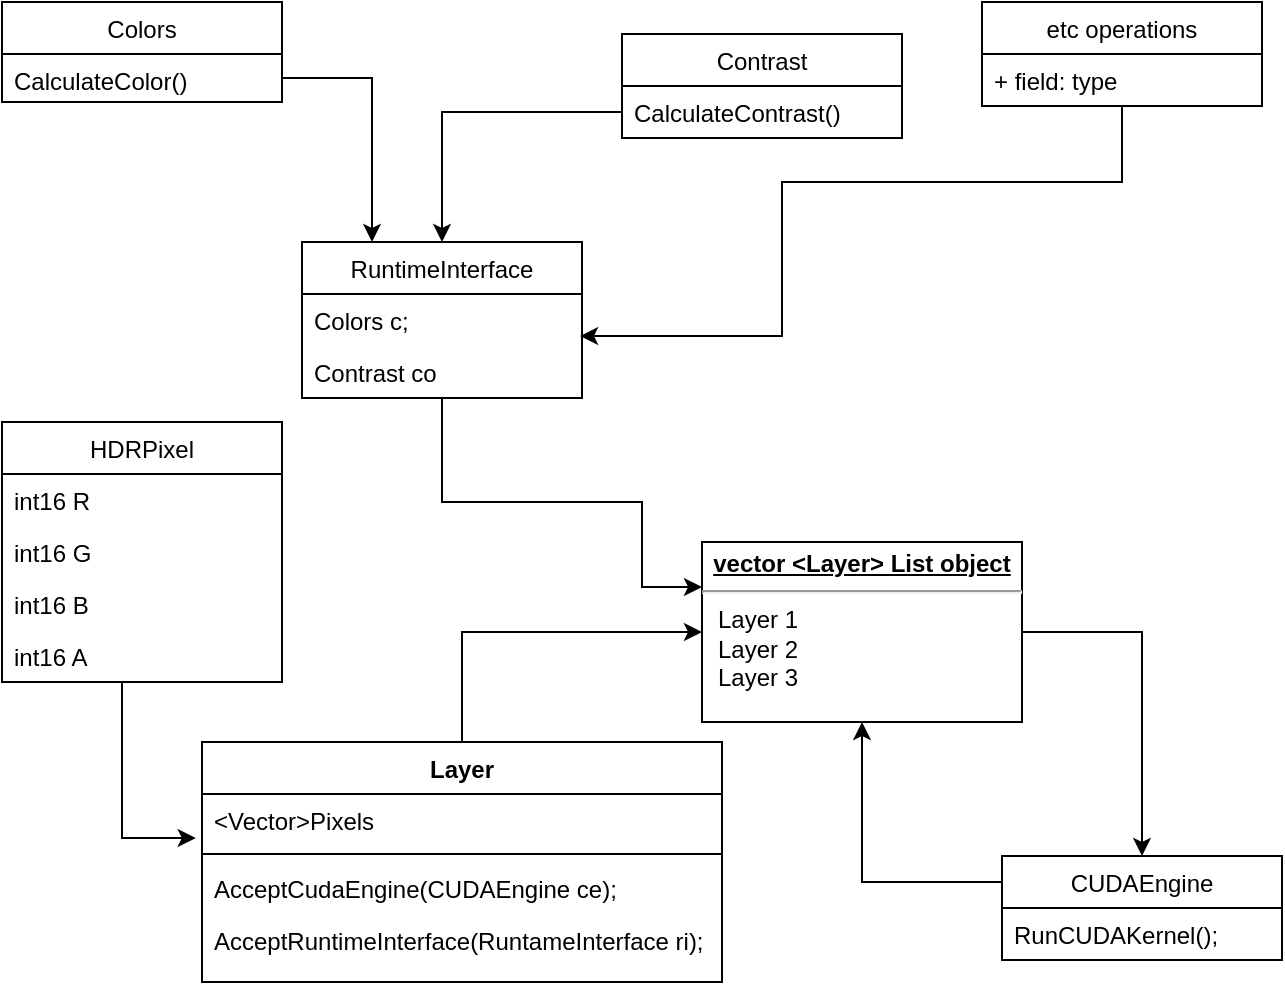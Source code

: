 <mxfile version="14.5.1" type="device"><diagram id="C5RBs43oDa-KdzZeNtuy" name="Page-1"><mxGraphModel dx="782" dy="738" grid="1" gridSize="10" guides="1" tooltips="1" connect="1" arrows="1" fold="1" page="1" pageScale="1" pageWidth="827" pageHeight="1169" math="0" shadow="0"><root><mxCell id="WIyWlLk6GJQsqaUBKTNV-0"/><mxCell id="WIyWlLk6GJQsqaUBKTNV-1" parent="WIyWlLk6GJQsqaUBKTNV-0"/><mxCell id="Zcs3vV8AIRVXmqR0YoxY-12" style="edgeStyle=orthogonalEdgeStyle;rounded=0;orthogonalLoop=1;jettySize=auto;html=1;exitX=0.5;exitY=0;exitDx=0;exitDy=0;entryX=0;entryY=0.5;entryDx=0;entryDy=0;" parent="WIyWlLk6GJQsqaUBKTNV-1" source="Zcs3vV8AIRVXmqR0YoxY-0" target="Zcs3vV8AIRVXmqR0YoxY-11" edge="1"><mxGeometry relative="1" as="geometry"/></mxCell><mxCell id="Zcs3vV8AIRVXmqR0YoxY-0" value="Layer" style="swimlane;fontStyle=1;align=center;verticalAlign=top;childLayout=stackLayout;horizontal=1;startSize=26;horizontalStack=0;resizeParent=1;resizeParentMax=0;resizeLast=0;collapsible=1;marginBottom=0;" parent="WIyWlLk6GJQsqaUBKTNV-1" vertex="1"><mxGeometry x="140" y="380" width="260" height="120" as="geometry"/></mxCell><mxCell id="Zcs3vV8AIRVXmqR0YoxY-1" value="&lt;Vector&gt;Pixels" style="text;strokeColor=none;fillColor=none;align=left;verticalAlign=top;spacingLeft=4;spacingRight=4;overflow=hidden;rotatable=0;points=[[0,0.5],[1,0.5]];portConstraint=eastwest;" parent="Zcs3vV8AIRVXmqR0YoxY-0" vertex="1"><mxGeometry y="26" width="260" height="26" as="geometry"/></mxCell><mxCell id="Zcs3vV8AIRVXmqR0YoxY-2" value="" style="line;strokeWidth=1;fillColor=none;align=left;verticalAlign=middle;spacingTop=-1;spacingLeft=3;spacingRight=3;rotatable=0;labelPosition=right;points=[];portConstraint=eastwest;" parent="Zcs3vV8AIRVXmqR0YoxY-0" vertex="1"><mxGeometry y="52" width="260" height="8" as="geometry"/></mxCell><mxCell id="12_ceGbnjQAuEtW72OeE-2" value="AcceptCudaEngine(CUDAEngine ce);" style="text;strokeColor=none;fillColor=none;align=left;verticalAlign=top;spacingLeft=4;spacingRight=4;overflow=hidden;rotatable=0;points=[[0,0.5],[1,0.5]];portConstraint=eastwest;" parent="Zcs3vV8AIRVXmqR0YoxY-0" vertex="1"><mxGeometry y="60" width="260" height="26" as="geometry"/></mxCell><mxCell id="12_ceGbnjQAuEtW72OeE-24" value="AcceptRuntimeInterface(RuntameInterface ri);" style="text;strokeColor=none;fillColor=none;align=left;verticalAlign=top;spacingLeft=4;spacingRight=4;overflow=hidden;rotatable=0;points=[[0,0.5],[1,0.5]];portConstraint=eastwest;" parent="Zcs3vV8AIRVXmqR0YoxY-0" vertex="1"><mxGeometry y="86" width="260" height="34" as="geometry"/></mxCell><mxCell id="Zcs3vV8AIRVXmqR0YoxY-15" style="edgeStyle=orthogonalEdgeStyle;rounded=0;orthogonalLoop=1;jettySize=auto;html=1;exitX=0;exitY=0.25;exitDx=0;exitDy=0;" parent="WIyWlLk6GJQsqaUBKTNV-1" source="Zcs3vV8AIRVXmqR0YoxY-7" target="Zcs3vV8AIRVXmqR0YoxY-11" edge="1"><mxGeometry relative="1" as="geometry"/></mxCell><mxCell id="Zcs3vV8AIRVXmqR0YoxY-7" value="CUDAEngine" style="swimlane;fontStyle=0;childLayout=stackLayout;horizontal=1;startSize=26;fillColor=none;horizontalStack=0;resizeParent=1;resizeParentMax=0;resizeLast=0;collapsible=1;marginBottom=0;" parent="WIyWlLk6GJQsqaUBKTNV-1" vertex="1"><mxGeometry x="540" y="437" width="140" height="52" as="geometry"/></mxCell><mxCell id="Zcs3vV8AIRVXmqR0YoxY-8" value="RunCUDAKernel();" style="text;strokeColor=none;fillColor=none;align=left;verticalAlign=top;spacingLeft=4;spacingRight=4;overflow=hidden;rotatable=0;points=[[0,0.5],[1,0.5]];portConstraint=eastwest;" parent="Zcs3vV8AIRVXmqR0YoxY-7" vertex="1"><mxGeometry y="26" width="140" height="26" as="geometry"/></mxCell><mxCell id="Zcs3vV8AIRVXmqR0YoxY-13" style="edgeStyle=orthogonalEdgeStyle;rounded=0;orthogonalLoop=1;jettySize=auto;html=1;exitX=1;exitY=0.5;exitDx=0;exitDy=0;entryX=0.5;entryY=0;entryDx=0;entryDy=0;" parent="WIyWlLk6GJQsqaUBKTNV-1" source="Zcs3vV8AIRVXmqR0YoxY-11" target="Zcs3vV8AIRVXmqR0YoxY-7" edge="1"><mxGeometry relative="1" as="geometry"/></mxCell><mxCell id="Zcs3vV8AIRVXmqR0YoxY-11" value="&lt;p style=&quot;margin: 0px ; margin-top: 4px ; text-align: center ; text-decoration: underline&quot;&gt;&lt;b&gt;vector &amp;lt;Layer&amp;gt; List object&lt;/b&gt;&lt;/p&gt;&lt;hr&gt;&lt;p style=&quot;margin: 0px ; margin-left: 8px&quot;&gt;Layer 1&lt;/p&gt;&lt;p style=&quot;margin: 0px ; margin-left: 8px&quot;&gt;Layer 2&lt;/p&gt;&lt;p style=&quot;margin: 0px ; margin-left: 8px&quot;&gt;Layer 3&lt;/p&gt;" style="verticalAlign=top;align=left;overflow=fill;fontSize=12;fontFamily=Helvetica;html=1;" parent="WIyWlLk6GJQsqaUBKTNV-1" vertex="1"><mxGeometry x="390" y="280" width="160" height="90" as="geometry"/></mxCell><mxCell id="12_ceGbnjQAuEtW72OeE-19" style="edgeStyle=orthogonalEdgeStyle;rounded=0;orthogonalLoop=1;jettySize=auto;html=1;entryX=0;entryY=0.25;entryDx=0;entryDy=0;" parent="WIyWlLk6GJQsqaUBKTNV-1" source="12_ceGbnjQAuEtW72OeE-3" target="Zcs3vV8AIRVXmqR0YoxY-11" edge="1"><mxGeometry relative="1" as="geometry"><Array as="points"><mxPoint x="260" y="260"/><mxPoint x="360" y="260"/><mxPoint x="360" y="303"/></Array></mxGeometry></mxCell><mxCell id="12_ceGbnjQAuEtW72OeE-3" value="RuntimeInterface" style="swimlane;fontStyle=0;childLayout=stackLayout;horizontal=1;startSize=26;fillColor=none;horizontalStack=0;resizeParent=1;resizeParentMax=0;resizeLast=0;collapsible=1;marginBottom=0;" parent="WIyWlLk6GJQsqaUBKTNV-1" vertex="1"><mxGeometry x="190" y="130" width="140" height="78" as="geometry"/></mxCell><mxCell id="12_ceGbnjQAuEtW72OeE-4" value="Colors c;" style="text;strokeColor=none;fillColor=none;align=left;verticalAlign=top;spacingLeft=4;spacingRight=4;overflow=hidden;rotatable=0;points=[[0,0.5],[1,0.5]];portConstraint=eastwest;" parent="12_ceGbnjQAuEtW72OeE-3" vertex="1"><mxGeometry y="26" width="140" height="26" as="geometry"/></mxCell><mxCell id="12_ceGbnjQAuEtW72OeE-5" value="Contrast co" style="text;strokeColor=none;fillColor=none;align=left;verticalAlign=top;spacingLeft=4;spacingRight=4;overflow=hidden;rotatable=0;points=[[0,0.5],[1,0.5]];portConstraint=eastwest;" parent="12_ceGbnjQAuEtW72OeE-3" vertex="1"><mxGeometry y="52" width="140" height="26" as="geometry"/></mxCell><mxCell id="12_ceGbnjQAuEtW72OeE-7" value="Colors" style="swimlane;fontStyle=0;childLayout=stackLayout;horizontal=1;startSize=26;fillColor=none;horizontalStack=0;resizeParent=1;resizeParentMax=0;resizeLast=0;collapsible=1;marginBottom=0;" parent="WIyWlLk6GJQsqaUBKTNV-1" vertex="1"><mxGeometry x="40" y="10" width="140" height="50" as="geometry"/></mxCell><mxCell id="12_ceGbnjQAuEtW72OeE-9" value="CalculateColor()" style="text;strokeColor=none;fillColor=none;align=left;verticalAlign=top;spacingLeft=4;spacingRight=4;overflow=hidden;rotatable=0;points=[[0,0.5],[1,0.5]];portConstraint=eastwest;" parent="12_ceGbnjQAuEtW72OeE-7" vertex="1"><mxGeometry y="26" width="140" height="24" as="geometry"/></mxCell><mxCell id="12_ceGbnjQAuEtW72OeE-11" value="Contrast" style="swimlane;fontStyle=0;childLayout=stackLayout;horizontal=1;startSize=26;fillColor=none;horizontalStack=0;resizeParent=1;resizeParentMax=0;resizeLast=0;collapsible=1;marginBottom=0;" parent="WIyWlLk6GJQsqaUBKTNV-1" vertex="1"><mxGeometry x="350" y="26" width="140" height="52" as="geometry"/></mxCell><mxCell id="12_ceGbnjQAuEtW72OeE-12" value="CalculateContrast()" style="text;strokeColor=none;fillColor=none;align=left;verticalAlign=top;spacingLeft=4;spacingRight=4;overflow=hidden;rotatable=0;points=[[0,0.5],[1,0.5]];portConstraint=eastwest;" parent="12_ceGbnjQAuEtW72OeE-11" vertex="1"><mxGeometry y="26" width="140" height="26" as="geometry"/></mxCell><mxCell id="12_ceGbnjQAuEtW72OeE-15" value="etc operations" style="swimlane;fontStyle=0;childLayout=stackLayout;horizontal=1;startSize=26;fillColor=none;horizontalStack=0;resizeParent=1;resizeParentMax=0;resizeLast=0;collapsible=1;marginBottom=0;" parent="WIyWlLk6GJQsqaUBKTNV-1" vertex="1"><mxGeometry x="530" y="10" width="140" height="52" as="geometry"/></mxCell><mxCell id="12_ceGbnjQAuEtW72OeE-16" value="+ field: type" style="text;strokeColor=none;fillColor=none;align=left;verticalAlign=top;spacingLeft=4;spacingRight=4;overflow=hidden;rotatable=0;points=[[0,0.5],[1,0.5]];portConstraint=eastwest;" parent="12_ceGbnjQAuEtW72OeE-15" vertex="1"><mxGeometry y="26" width="140" height="26" as="geometry"/></mxCell><mxCell id="12_ceGbnjQAuEtW72OeE-20" style="edgeStyle=orthogonalEdgeStyle;rounded=0;orthogonalLoop=1;jettySize=auto;html=1;exitX=1;exitY=0.5;exitDx=0;exitDy=0;entryX=0.25;entryY=0;entryDx=0;entryDy=0;" parent="WIyWlLk6GJQsqaUBKTNV-1" source="12_ceGbnjQAuEtW72OeE-9" target="12_ceGbnjQAuEtW72OeE-3" edge="1"><mxGeometry relative="1" as="geometry"/></mxCell><mxCell id="12_ceGbnjQAuEtW72OeE-21" style="edgeStyle=orthogonalEdgeStyle;rounded=0;orthogonalLoop=1;jettySize=auto;html=1;" parent="WIyWlLk6GJQsqaUBKTNV-1" source="12_ceGbnjQAuEtW72OeE-12" target="12_ceGbnjQAuEtW72OeE-3" edge="1"><mxGeometry relative="1" as="geometry"/></mxCell><mxCell id="12_ceGbnjQAuEtW72OeE-22" style="edgeStyle=orthogonalEdgeStyle;rounded=0;orthogonalLoop=1;jettySize=auto;html=1;entryX=0.993;entryY=0.808;entryDx=0;entryDy=0;entryPerimeter=0;" parent="WIyWlLk6GJQsqaUBKTNV-1" source="12_ceGbnjQAuEtW72OeE-16" target="12_ceGbnjQAuEtW72OeE-4" edge="1"><mxGeometry relative="1" as="geometry"><Array as="points"><mxPoint x="600" y="100"/><mxPoint x="430" y="100"/><mxPoint x="430" y="177"/></Array></mxGeometry></mxCell><mxCell id="EdVe7_QHkVkDBTbnZDIq-0" value="HDRPixel" style="swimlane;fontStyle=0;childLayout=stackLayout;horizontal=1;startSize=26;fillColor=none;horizontalStack=0;resizeParent=1;resizeParentMax=0;resizeLast=0;collapsible=1;marginBottom=0;" vertex="1" parent="WIyWlLk6GJQsqaUBKTNV-1"><mxGeometry x="40" y="220" width="140" height="130" as="geometry"/></mxCell><mxCell id="EdVe7_QHkVkDBTbnZDIq-1" value="int16 R" style="text;strokeColor=none;fillColor=none;align=left;verticalAlign=top;spacingLeft=4;spacingRight=4;overflow=hidden;rotatable=0;points=[[0,0.5],[1,0.5]];portConstraint=eastwest;" vertex="1" parent="EdVe7_QHkVkDBTbnZDIq-0"><mxGeometry y="26" width="140" height="26" as="geometry"/></mxCell><mxCell id="EdVe7_QHkVkDBTbnZDIq-2" value="int16 G" style="text;strokeColor=none;fillColor=none;align=left;verticalAlign=top;spacingLeft=4;spacingRight=4;overflow=hidden;rotatable=0;points=[[0,0.5],[1,0.5]];portConstraint=eastwest;" vertex="1" parent="EdVe7_QHkVkDBTbnZDIq-0"><mxGeometry y="52" width="140" height="26" as="geometry"/></mxCell><mxCell id="EdVe7_QHkVkDBTbnZDIq-3" value="int16 B&#10;" style="text;strokeColor=none;fillColor=none;align=left;verticalAlign=top;spacingLeft=4;spacingRight=4;overflow=hidden;rotatable=0;points=[[0,0.5],[1,0.5]];portConstraint=eastwest;" vertex="1" parent="EdVe7_QHkVkDBTbnZDIq-0"><mxGeometry y="78" width="140" height="26" as="geometry"/></mxCell><mxCell id="EdVe7_QHkVkDBTbnZDIq-4" value="int16 A" style="text;strokeColor=none;fillColor=none;align=left;verticalAlign=top;spacingLeft=4;spacingRight=4;overflow=hidden;rotatable=0;points=[[0,0.5],[1,0.5]];portConstraint=eastwest;" vertex="1" parent="EdVe7_QHkVkDBTbnZDIq-0"><mxGeometry y="104" width="140" height="26" as="geometry"/></mxCell><mxCell id="EdVe7_QHkVkDBTbnZDIq-5" style="edgeStyle=orthogonalEdgeStyle;rounded=0;orthogonalLoop=1;jettySize=auto;html=1;entryX=-0.012;entryY=0.846;entryDx=0;entryDy=0;entryPerimeter=0;" edge="1" parent="WIyWlLk6GJQsqaUBKTNV-1" target="Zcs3vV8AIRVXmqR0YoxY-1"><mxGeometry relative="1" as="geometry"><mxPoint x="100" y="350" as="sourcePoint"/><Array as="points"><mxPoint x="100" y="428"/></Array></mxGeometry></mxCell></root></mxGraphModel></diagram></mxfile>